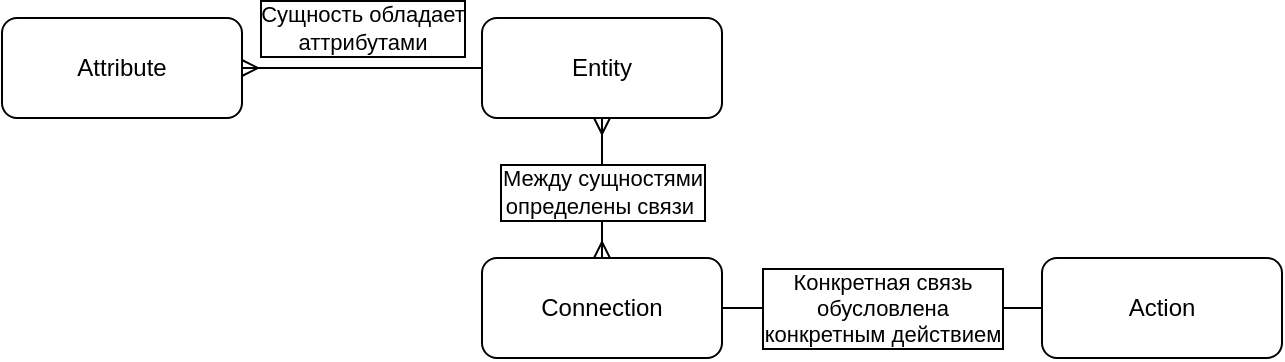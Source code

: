 <mxfile version="15.1.3" type="device"><diagram id="fBMwX_FWHdPcXxM0GLUg" name="Page-1"><mxGraphModel dx="853" dy="493" grid="1" gridSize="10" guides="1" tooltips="1" connect="1" arrows="1" fold="1" page="1" pageScale="1" pageWidth="827" pageHeight="1169" math="0" shadow="0"><root><mxCell id="0"/><mxCell id="1" parent="0"/><mxCell id="sWhXtVudZpeVPPI_U6Ht-1" value="Entity" style="whiteSpace=wrap;html=1;align=center;rounded=1;" vertex="1" parent="1"><mxGeometry x="360" y="360" width="120" height="50" as="geometry"/></mxCell><mxCell id="sWhXtVudZpeVPPI_U6Ht-2" value="Action" style="whiteSpace=wrap;html=1;align=center;rounded=1;" vertex="1" parent="1"><mxGeometry x="640" y="480" width="120" height="50" as="geometry"/></mxCell><mxCell id="sWhXtVudZpeVPPI_U6Ht-3" value="Attribute" style="whiteSpace=wrap;html=1;align=center;rounded=1;" vertex="1" parent="1"><mxGeometry x="120" y="360" width="120" height="50" as="geometry"/></mxCell><mxCell id="sWhXtVudZpeVPPI_U6Ht-4" value="Connection" style="whiteSpace=wrap;html=1;align=center;rounded=1;" vertex="1" parent="1"><mxGeometry x="360" y="480" width="120" height="50" as="geometry"/></mxCell><mxCell id="sWhXtVudZpeVPPI_U6Ht-5" value="" style="endArrow=none;html=1;exitX=1;exitY=0.5;exitDx=0;exitDy=0;entryX=0;entryY=0.5;entryDx=0;entryDy=0;startArrow=ERmany;startFill=0;" edge="1" parent="1" source="sWhXtVudZpeVPPI_U6Ht-3" target="sWhXtVudZpeVPPI_U6Ht-1"><mxGeometry width="50" height="50" relative="1" as="geometry"><mxPoint x="360" y="290" as="sourcePoint"/><mxPoint x="410" y="240" as="targetPoint"/><Array as="points"/></mxGeometry></mxCell><mxCell id="sWhXtVudZpeVPPI_U6Ht-7" value="Сущность обладает&lt;br&gt;аттрибутами" style="edgeLabel;html=1;align=center;verticalAlign=middle;resizable=0;points=[];labelBorderColor=#000000;" vertex="1" connectable="0" parent="sWhXtVudZpeVPPI_U6Ht-5"><mxGeometry x="-0.173" y="3" relative="1" as="geometry"><mxPoint x="10" y="-17" as="offset"/></mxGeometry></mxCell><mxCell id="sWhXtVudZpeVPPI_U6Ht-8" value="" style="endArrow=ERmany;html=1;exitX=0.5;exitY=1;exitDx=0;exitDy=0;entryX=0.5;entryY=0;entryDx=0;entryDy=0;startArrow=ERmany;startFill=0;endFill=0;" edge="1" parent="1" source="sWhXtVudZpeVPPI_U6Ht-1" target="sWhXtVudZpeVPPI_U6Ht-4"><mxGeometry width="50" height="50" relative="1" as="geometry"><mxPoint x="580" y="440" as="sourcePoint"/><mxPoint x="630" y="390" as="targetPoint"/></mxGeometry></mxCell><mxCell id="sWhXtVudZpeVPPI_U6Ht-10" value="Между сущностями&lt;br&gt;определены связи&amp;nbsp;" style="edgeLabel;html=1;align=center;verticalAlign=middle;resizable=0;points=[];labelBorderColor=#000000;" vertex="1" connectable="0" parent="sWhXtVudZpeVPPI_U6Ht-8"><mxGeometry x="-0.375" y="2" relative="1" as="geometry"><mxPoint x="-2" y="15" as="offset"/></mxGeometry></mxCell><mxCell id="sWhXtVudZpeVPPI_U6Ht-9" value="" style="endArrow=none;html=1;exitX=0;exitY=0.5;exitDx=0;exitDy=0;" edge="1" parent="1" source="sWhXtVudZpeVPPI_U6Ht-2"><mxGeometry width="50" height="50" relative="1" as="geometry"><mxPoint x="430" y="410" as="sourcePoint"/><mxPoint x="480" y="505" as="targetPoint"/></mxGeometry></mxCell><mxCell id="sWhXtVudZpeVPPI_U6Ht-11" value="Конкретная связь&lt;br&gt;обусловлена&lt;br&gt;конкретным действием" style="edgeLabel;html=1;align=center;verticalAlign=middle;resizable=0;points=[];labelBorderColor=#000000;" vertex="1" connectable="0" parent="sWhXtVudZpeVPPI_U6Ht-9"><mxGeometry x="0.223" relative="1" as="geometry"><mxPoint x="18" as="offset"/></mxGeometry></mxCell></root></mxGraphModel></diagram></mxfile>